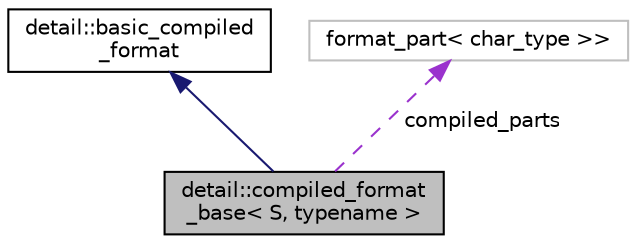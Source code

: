 digraph "detail::compiled_format_base&lt; S, typename &gt;"
{
 // INTERACTIVE_SVG=YES
  edge [fontname="Helvetica",fontsize="10",labelfontname="Helvetica",labelfontsize="10"];
  node [fontname="Helvetica",fontsize="10",shape=record];
  Node1 [label="detail::compiled_format\l_base\< S, typename \>",height=0.2,width=0.4,color="black", fillcolor="grey75", style="filled", fontcolor="black"];
  Node2 -> Node1 [dir="back",color="midnightblue",fontsize="10",style="solid",fontname="Helvetica"];
  Node2 [label="detail::basic_compiled\l_format",height=0.2,width=0.4,color="black", fillcolor="white", style="filled",URL="$structdetail_1_1basic__compiled__format.html"];
  Node3 -> Node1 [dir="back",color="darkorchid3",fontsize="10",style="dashed",label=" compiled_parts" ,fontname="Helvetica"];
  Node3 [label="format_part\< char_type \>\>",height=0.2,width=0.4,color="grey75", fillcolor="white", style="filled"];
}
